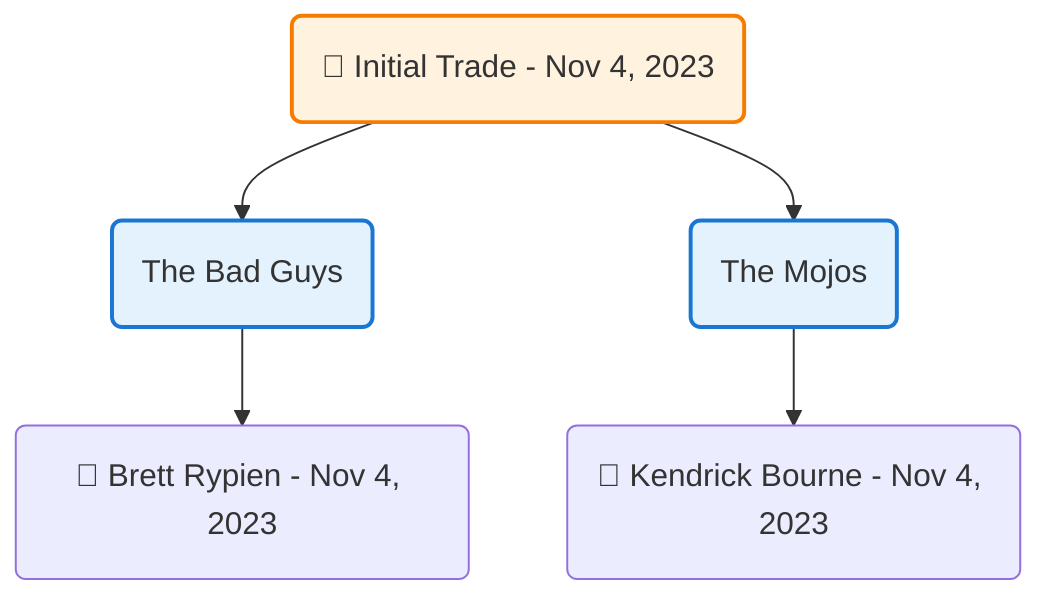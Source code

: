 flowchart TD

    TRADE_MAIN("🔄 Initial Trade - Nov 4, 2023")
    TEAM_1("The Bad Guys")
    TEAM_2("The Mojos")
    NODE_c7ed6c33-0e6c-48e3-acf7-a2a02d978adc("🔄 Brett Rypien - Nov 4, 2023")
    NODE_625b69bf-8f71-4747-b573-f300f296de9d("🔄 Kendrick Bourne - Nov 4, 2023")

    TRADE_MAIN --> TEAM_1
    TRADE_MAIN --> TEAM_2
    TEAM_1 --> NODE_c7ed6c33-0e6c-48e3-acf7-a2a02d978adc
    TEAM_2 --> NODE_625b69bf-8f71-4747-b573-f300f296de9d

    %% Node styling
    classDef teamNode fill:#e3f2fd,stroke:#1976d2,stroke-width:2px
    classDef tradeNode fill:#fff3e0,stroke:#f57c00,stroke-width:2px
    classDef playerNode fill:#f3e5f5,stroke:#7b1fa2,stroke-width:1px
    classDef nonRootPlayerNode fill:#f5f5f5,stroke:#757575,stroke-width:1px
    classDef endNode fill:#ffebee,stroke:#c62828,stroke-width:2px
    classDef waiverNode fill:#e8f5e8,stroke:#388e3c,stroke-width:2px
    classDef championshipNode fill:#fff9c4,stroke:#f57f17,stroke-width:3px

    class TEAM_1,TEAM_2 teamNode
    class TRADE_MAIN tradeNode